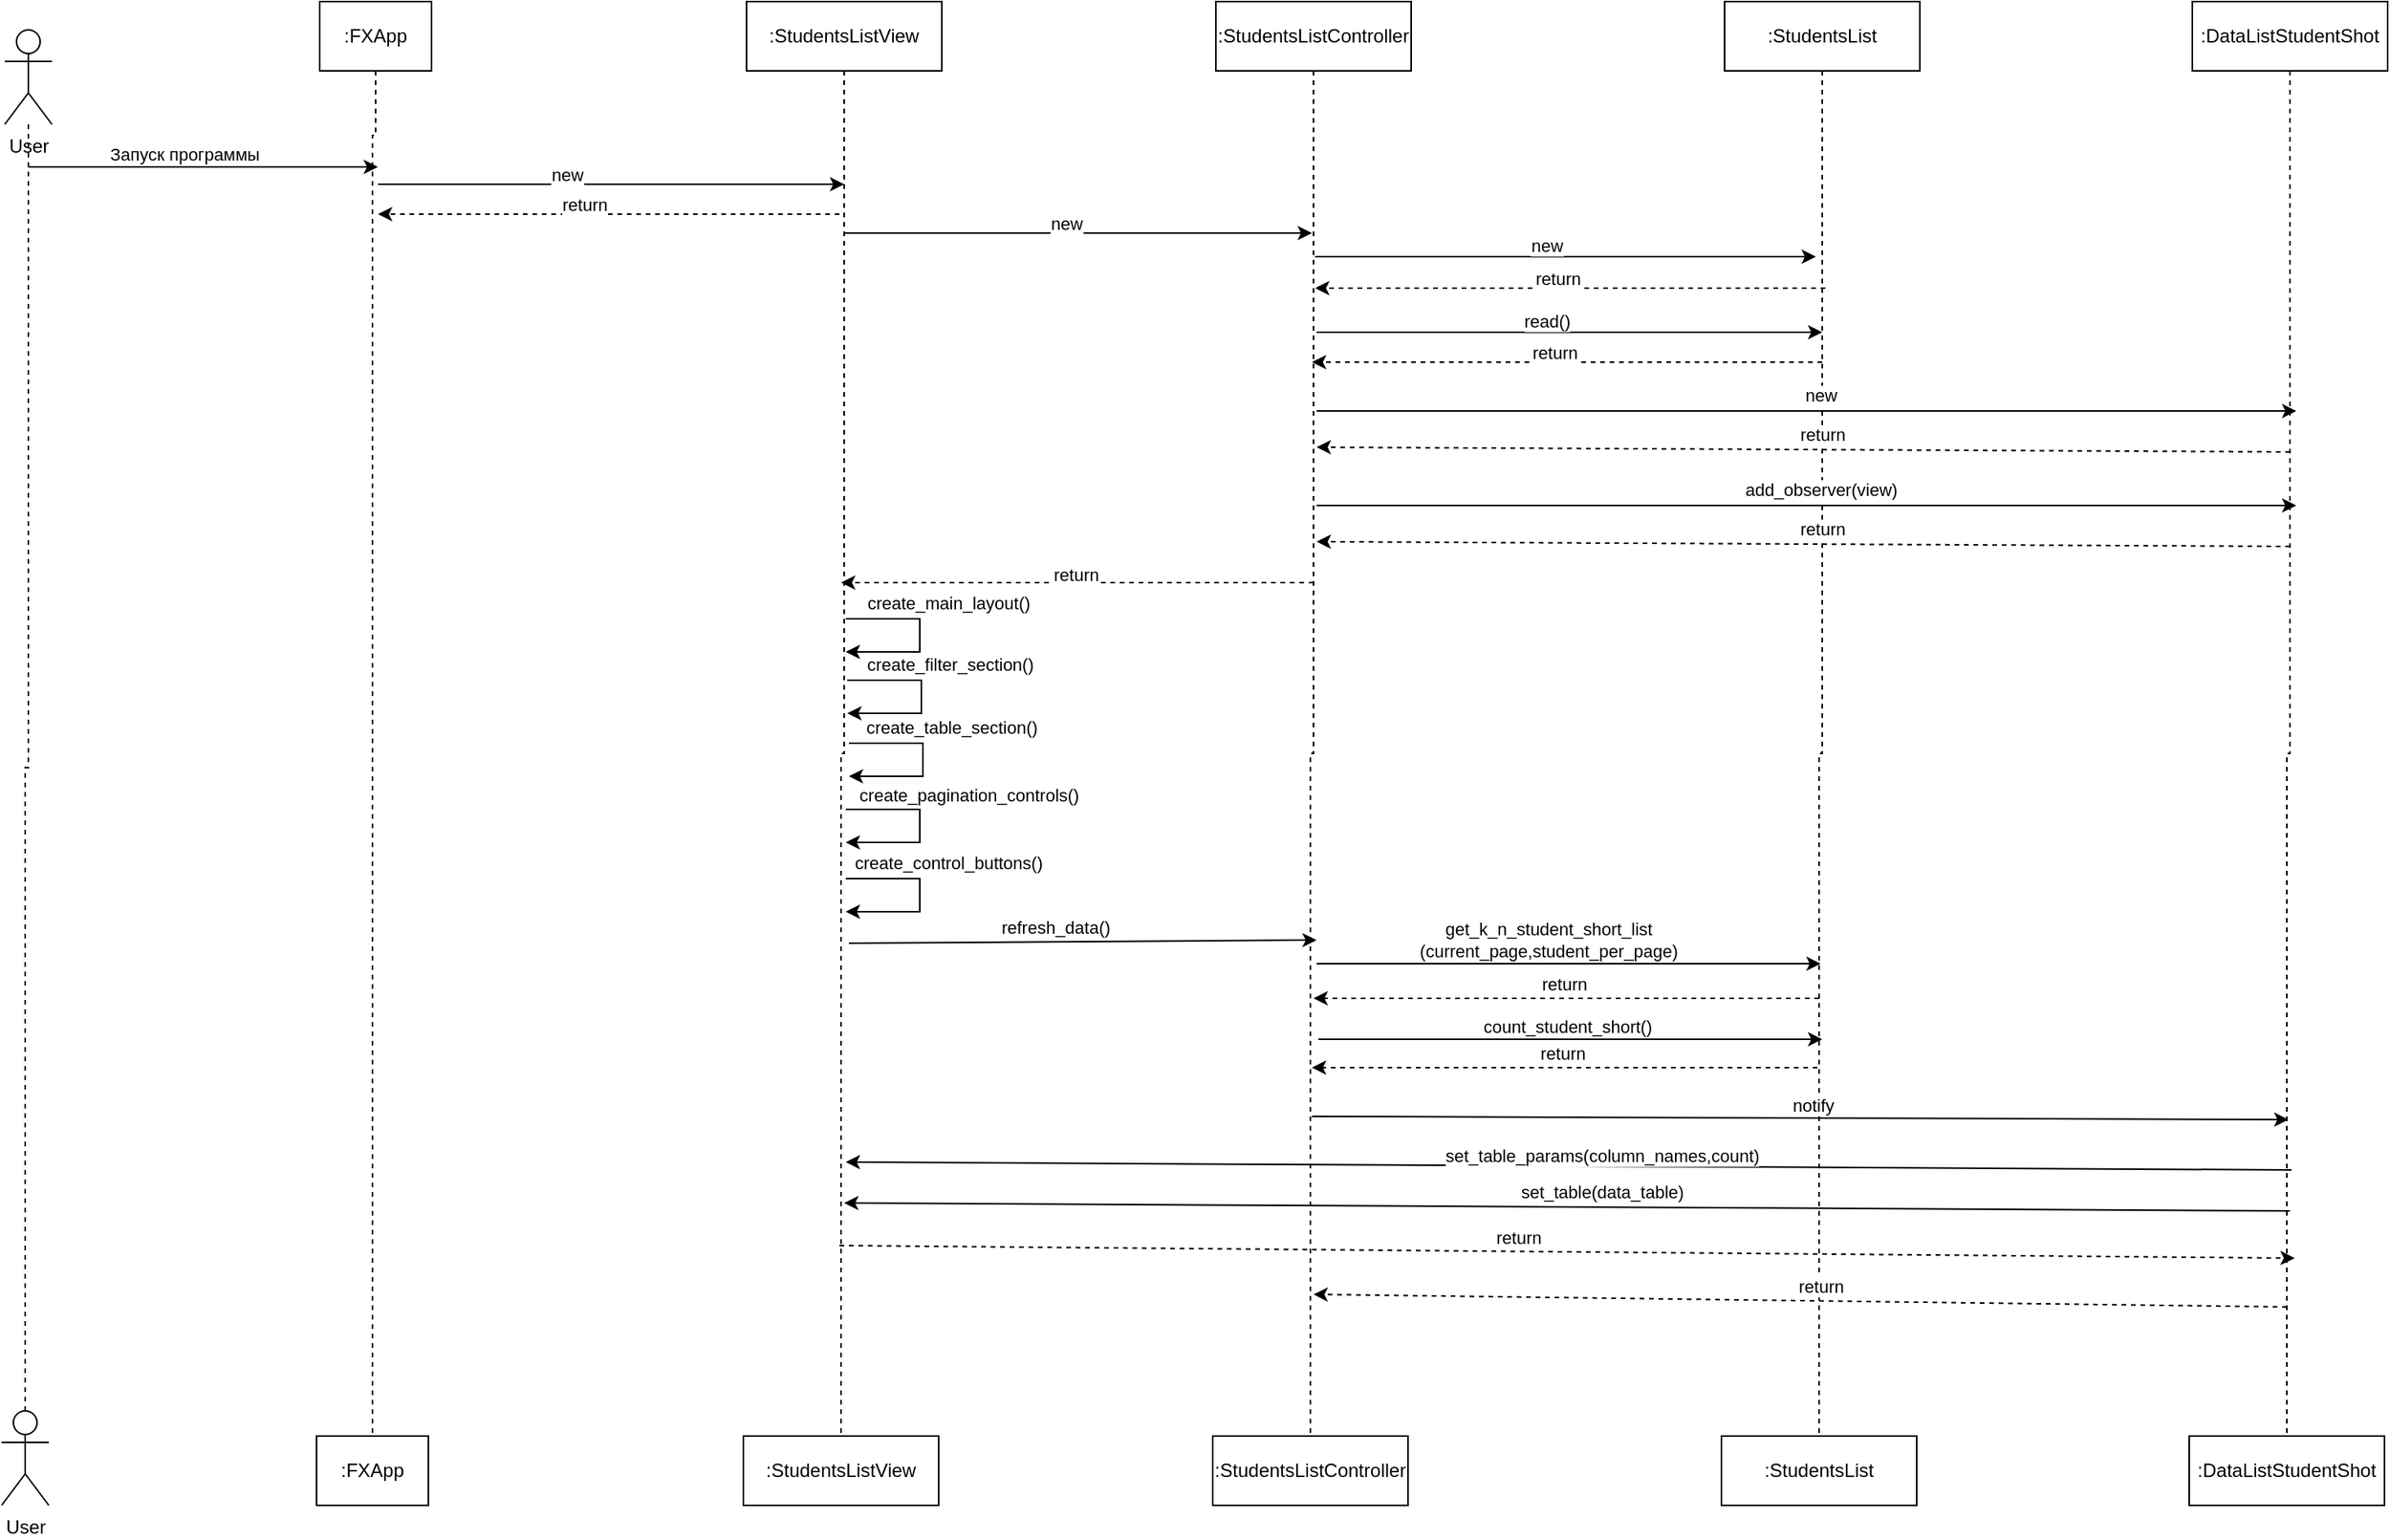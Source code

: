 <mxfile version="26.0.4">
  <diagram name="Page-1" id="13e1069c-82ec-6db2-03f1-153e76fe0fe0">
    <mxGraphModel dx="2380" dy="2783" grid="0" gridSize="10" guides="1" tooltips="1" connect="1" arrows="1" fold="1" page="0" pageScale="1" pageWidth="1100" pageHeight="850" background="none" math="0" shadow="0">
      <root>
        <mxCell id="0" />
        <mxCell id="1" parent="0" />
        <mxCell id="p90rFUK5QtBO_0U-2VlI-1" value="User" style="shape=umlActor;verticalLabelPosition=bottom;verticalAlign=top;html=1;outlineConnect=0;" vertex="1" parent="1">
          <mxGeometry x="-65" y="108" width="30" height="60" as="geometry" />
        </mxCell>
        <mxCell id="p90rFUK5QtBO_0U-2VlI-2" value="User" style="shape=umlActor;verticalLabelPosition=bottom;verticalAlign=top;html=1;outlineConnect=0;" vertex="1" parent="1">
          <mxGeometry x="-67" y="985" width="30" height="60" as="geometry" />
        </mxCell>
        <mxCell id="p90rFUK5QtBO_0U-2VlI-13" style="edgeStyle=orthogonalEdgeStyle;rounded=0;orthogonalLoop=1;jettySize=auto;html=1;exitX=0.5;exitY=1;exitDx=0;exitDy=0;entryX=0.5;entryY=0;entryDx=0;entryDy=0;endArrow=none;endFill=0;dashed=1;" edge="1" parent="1" source="p90rFUK5QtBO_0U-2VlI-5" target="p90rFUK5QtBO_0U-2VlI-6">
          <mxGeometry relative="1" as="geometry">
            <Array as="points">
              <mxPoint x="171" y="175" />
            </Array>
          </mxGeometry>
        </mxCell>
        <mxCell id="p90rFUK5QtBO_0U-2VlI-5" value=":FXApp" style="rounded=0;whiteSpace=wrap;html=1;" vertex="1" parent="1">
          <mxGeometry x="135" y="90" width="71" height="44" as="geometry" />
        </mxCell>
        <mxCell id="p90rFUK5QtBO_0U-2VlI-6" value=":FXApp" style="rounded=0;whiteSpace=wrap;html=1;" vertex="1" parent="1">
          <mxGeometry x="133" y="1001" width="71" height="44" as="geometry" />
        </mxCell>
        <mxCell id="p90rFUK5QtBO_0U-2VlI-14" style="edgeStyle=orthogonalEdgeStyle;rounded=0;orthogonalLoop=1;jettySize=auto;html=1;exitX=0.5;exitY=1;exitDx=0;exitDy=0;entryX=0.5;entryY=0;entryDx=0;entryDy=0;endArrow=none;endFill=0;dashed=1;" edge="1" parent="1" source="p90rFUK5QtBO_0U-2VlI-7" target="p90rFUK5QtBO_0U-2VlI-8">
          <mxGeometry relative="1" as="geometry" />
        </mxCell>
        <mxCell id="p90rFUK5QtBO_0U-2VlI-7" value=":StudentsListView" style="rounded=0;whiteSpace=wrap;html=1;" vertex="1" parent="1">
          <mxGeometry x="406" y="90" width="124" height="44" as="geometry" />
        </mxCell>
        <mxCell id="p90rFUK5QtBO_0U-2VlI-8" value=":StudentsListView" style="rounded=0;whiteSpace=wrap;html=1;" vertex="1" parent="1">
          <mxGeometry x="404" y="1001" width="124" height="44" as="geometry" />
        </mxCell>
        <mxCell id="p90rFUK5QtBO_0U-2VlI-15" style="edgeStyle=orthogonalEdgeStyle;rounded=0;orthogonalLoop=1;jettySize=auto;html=1;exitX=0.5;exitY=1;exitDx=0;exitDy=0;entryX=0.5;entryY=0;entryDx=0;entryDy=0;endArrow=none;endFill=0;dashed=1;" edge="1" parent="1" source="p90rFUK5QtBO_0U-2VlI-9" target="p90rFUK5QtBO_0U-2VlI-10">
          <mxGeometry relative="1" as="geometry" />
        </mxCell>
        <mxCell id="p90rFUK5QtBO_0U-2VlI-9" value=":StudentsListController" style="rounded=0;whiteSpace=wrap;html=1;" vertex="1" parent="1">
          <mxGeometry x="704" y="90" width="124" height="44" as="geometry" />
        </mxCell>
        <mxCell id="p90rFUK5QtBO_0U-2VlI-10" value=":StudentsListController" style="rounded=0;whiteSpace=wrap;html=1;" vertex="1" parent="1">
          <mxGeometry x="702" y="1001" width="124" height="44" as="geometry" />
        </mxCell>
        <mxCell id="p90rFUK5QtBO_0U-2VlI-16" style="edgeStyle=orthogonalEdgeStyle;rounded=0;orthogonalLoop=1;jettySize=auto;html=1;exitX=0.5;exitY=1;exitDx=0;exitDy=0;entryX=0.5;entryY=0;entryDx=0;entryDy=0;endArrow=none;endFill=0;dashed=1;" edge="1" parent="1" source="p90rFUK5QtBO_0U-2VlI-11" target="p90rFUK5QtBO_0U-2VlI-12">
          <mxGeometry relative="1" as="geometry" />
        </mxCell>
        <mxCell id="p90rFUK5QtBO_0U-2VlI-11" value=":StudentsList" style="rounded=0;whiteSpace=wrap;html=1;" vertex="1" parent="1">
          <mxGeometry x="1027" y="90" width="124" height="44" as="geometry" />
        </mxCell>
        <mxCell id="p90rFUK5QtBO_0U-2VlI-12" value=":StudentsList" style="rounded=0;whiteSpace=wrap;html=1;" vertex="1" parent="1">
          <mxGeometry x="1025" y="1001" width="124" height="44" as="geometry" />
        </mxCell>
        <mxCell id="p90rFUK5QtBO_0U-2VlI-17" value="" style="endArrow=classic;html=1;rounded=0;" edge="1" parent="1">
          <mxGeometry width="50" height="50" relative="1" as="geometry">
            <mxPoint x="-50" y="195" as="sourcePoint" />
            <mxPoint x="172" y="195" as="targetPoint" />
          </mxGeometry>
        </mxCell>
        <mxCell id="p90rFUK5QtBO_0U-2VlI-18" value="Запуск программы" style="edgeLabel;html=1;align=center;verticalAlign=middle;resizable=0;points=[];" vertex="1" connectable="0" parent="p90rFUK5QtBO_0U-2VlI-17">
          <mxGeometry x="-0.256" y="4" relative="1" as="geometry">
            <mxPoint x="16" y="-4" as="offset" />
          </mxGeometry>
        </mxCell>
        <mxCell id="p90rFUK5QtBO_0U-2VlI-19" value="" style="endArrow=classic;html=1;rounded=0;" edge="1" parent="1">
          <mxGeometry width="50" height="50" relative="1" as="geometry">
            <mxPoint x="172" y="206" as="sourcePoint" />
            <mxPoint x="468" y="206" as="targetPoint" />
          </mxGeometry>
        </mxCell>
        <mxCell id="p90rFUK5QtBO_0U-2VlI-20" value="new" style="edgeLabel;html=1;align=center;verticalAlign=middle;resizable=0;points=[];" vertex="1" connectable="0" parent="p90rFUK5QtBO_0U-2VlI-19">
          <mxGeometry x="-0.399" y="1" relative="1" as="geometry">
            <mxPoint x="31" y="-5" as="offset" />
          </mxGeometry>
        </mxCell>
        <mxCell id="p90rFUK5QtBO_0U-2VlI-21" value="" style="endArrow=classic;html=1;rounded=0;dashed=1;" edge="1" parent="1">
          <mxGeometry width="50" height="50" relative="1" as="geometry">
            <mxPoint x="465" y="225" as="sourcePoint" />
            <mxPoint x="172" y="225" as="targetPoint" />
          </mxGeometry>
        </mxCell>
        <mxCell id="p90rFUK5QtBO_0U-2VlI-22" value="return" style="edgeLabel;html=1;align=center;verticalAlign=middle;resizable=0;points=[];" vertex="1" connectable="0" parent="p90rFUK5QtBO_0U-2VlI-21">
          <mxGeometry x="0.129" y="-3" relative="1" as="geometry">
            <mxPoint x="3" y="-3" as="offset" />
          </mxGeometry>
        </mxCell>
        <mxCell id="p90rFUK5QtBO_0U-2VlI-23" value="" style="endArrow=classic;html=1;rounded=0;" edge="1" parent="1">
          <mxGeometry width="50" height="50" relative="1" as="geometry">
            <mxPoint x="468" y="237" as="sourcePoint" />
            <mxPoint x="765" y="237" as="targetPoint" />
          </mxGeometry>
        </mxCell>
        <mxCell id="p90rFUK5QtBO_0U-2VlI-25" value="new" style="edgeLabel;html=1;align=center;verticalAlign=middle;resizable=0;points=[];" vertex="1" connectable="0" parent="p90rFUK5QtBO_0U-2VlI-23">
          <mxGeometry x="-0.166" y="1" relative="1" as="geometry">
            <mxPoint x="17" y="-5" as="offset" />
          </mxGeometry>
        </mxCell>
        <mxCell id="p90rFUK5QtBO_0U-2VlI-24" style="edgeStyle=orthogonalEdgeStyle;rounded=0;orthogonalLoop=1;jettySize=auto;html=1;entryX=0.5;entryY=0;entryDx=0;entryDy=0;entryPerimeter=0;endArrow=none;endFill=0;dashed=1;" edge="1" parent="1" source="p90rFUK5QtBO_0U-2VlI-1" target="p90rFUK5QtBO_0U-2VlI-2">
          <mxGeometry relative="1" as="geometry" />
        </mxCell>
        <mxCell id="p90rFUK5QtBO_0U-2VlI-26" value="" style="endArrow=classic;html=1;rounded=0;" edge="1" parent="1">
          <mxGeometry width="50" height="50" relative="1" as="geometry">
            <mxPoint x="767" y="252" as="sourcePoint" />
            <mxPoint x="1085" y="252" as="targetPoint" />
          </mxGeometry>
        </mxCell>
        <mxCell id="p90rFUK5QtBO_0U-2VlI-27" value="new" style="edgeLabel;html=1;align=center;verticalAlign=middle;resizable=0;points=[];" vertex="1" connectable="0" parent="p90rFUK5QtBO_0U-2VlI-26">
          <mxGeometry x="-0.146" relative="1" as="geometry">
            <mxPoint x="11" y="-7" as="offset" />
          </mxGeometry>
        </mxCell>
        <mxCell id="p90rFUK5QtBO_0U-2VlI-28" value="" style="endArrow=classic;html=1;rounded=0;dashed=1;" edge="1" parent="1">
          <mxGeometry width="50" height="50" relative="1" as="geometry">
            <mxPoint x="1091" y="272" as="sourcePoint" />
            <mxPoint x="767" y="272" as="targetPoint" />
          </mxGeometry>
        </mxCell>
        <mxCell id="p90rFUK5QtBO_0U-2VlI-29" value="return" style="edgeLabel;html=1;align=center;verticalAlign=middle;resizable=0;points=[];" vertex="1" connectable="0" parent="p90rFUK5QtBO_0U-2VlI-28">
          <mxGeometry x="-0.163" relative="1" as="geometry">
            <mxPoint x="-35" y="-6" as="offset" />
          </mxGeometry>
        </mxCell>
        <mxCell id="p90rFUK5QtBO_0U-2VlI-30" value="" style="endArrow=classic;html=1;rounded=0;" edge="1" parent="1">
          <mxGeometry width="50" height="50" relative="1" as="geometry">
            <mxPoint x="768" y="300" as="sourcePoint" />
            <mxPoint x="1089" y="300" as="targetPoint" />
          </mxGeometry>
        </mxCell>
        <mxCell id="p90rFUK5QtBO_0U-2VlI-31" value="read()" style="edgeLabel;html=1;align=center;verticalAlign=middle;resizable=0;points=[];" vertex="1" connectable="0" parent="p90rFUK5QtBO_0U-2VlI-30">
          <mxGeometry x="-0.331" relative="1" as="geometry">
            <mxPoint x="38" y="-7" as="offset" />
          </mxGeometry>
        </mxCell>
        <mxCell id="p90rFUK5QtBO_0U-2VlI-32" value="" style="endArrow=classic;html=1;rounded=0;dashed=1;" edge="1" parent="1">
          <mxGeometry width="50" height="50" relative="1" as="geometry">
            <mxPoint x="1089" y="319" as="sourcePoint" />
            <mxPoint x="765" y="319" as="targetPoint" />
          </mxGeometry>
        </mxCell>
        <mxCell id="p90rFUK5QtBO_0U-2VlI-33" value="return" style="edgeLabel;html=1;align=center;verticalAlign=middle;resizable=0;points=[];" vertex="1" connectable="0" parent="p90rFUK5QtBO_0U-2VlI-32">
          <mxGeometry x="-0.163" relative="1" as="geometry">
            <mxPoint x="-35" y="-6" as="offset" />
          </mxGeometry>
        </mxCell>
        <mxCell id="p90rFUK5QtBO_0U-2VlI-34" style="edgeStyle=orthogonalEdgeStyle;rounded=0;orthogonalLoop=1;jettySize=auto;html=1;exitX=0.5;exitY=1;exitDx=0;exitDy=0;entryX=0.5;entryY=0;entryDx=0;entryDy=0;endArrow=none;endFill=0;dashed=1;" edge="1" parent="1" source="p90rFUK5QtBO_0U-2VlI-35" target="p90rFUK5QtBO_0U-2VlI-36">
          <mxGeometry relative="1" as="geometry" />
        </mxCell>
        <mxCell id="p90rFUK5QtBO_0U-2VlI-35" value=":DataListStudentShot" style="rounded=0;whiteSpace=wrap;html=1;" vertex="1" parent="1">
          <mxGeometry x="1324" y="90" width="124" height="44" as="geometry" />
        </mxCell>
        <mxCell id="p90rFUK5QtBO_0U-2VlI-36" value=":DataListStudentShot" style="rounded=0;whiteSpace=wrap;html=1;" vertex="1" parent="1">
          <mxGeometry x="1322" y="1001" width="124" height="44" as="geometry" />
        </mxCell>
        <mxCell id="p90rFUK5QtBO_0U-2VlI-37" value="" style="endArrow=classic;html=1;rounded=0;" edge="1" parent="1">
          <mxGeometry width="50" height="50" relative="1" as="geometry">
            <mxPoint x="768" y="350" as="sourcePoint" />
            <mxPoint x="1390" y="350" as="targetPoint" />
          </mxGeometry>
        </mxCell>
        <mxCell id="p90rFUK5QtBO_0U-2VlI-38" value="new" style="edgeLabel;html=1;align=center;verticalAlign=middle;resizable=0;points=[];" vertex="1" connectable="0" parent="p90rFUK5QtBO_0U-2VlI-37">
          <mxGeometry x="0.216" relative="1" as="geometry">
            <mxPoint x="-58" y="-10" as="offset" />
          </mxGeometry>
        </mxCell>
        <mxCell id="p90rFUK5QtBO_0U-2VlI-39" value="" style="endArrow=classic;html=1;rounded=0;dashed=1;" edge="1" parent="1">
          <mxGeometry width="50" height="50" relative="1" as="geometry">
            <mxPoint x="1386" y="376" as="sourcePoint" />
            <mxPoint x="768" y="373" as="targetPoint" />
          </mxGeometry>
        </mxCell>
        <mxCell id="p90rFUK5QtBO_0U-2VlI-40" value="return" style="edgeLabel;html=1;align=center;verticalAlign=middle;resizable=0;points=[];" vertex="1" connectable="0" parent="p90rFUK5QtBO_0U-2VlI-39">
          <mxGeometry x="-0.039" y="1" relative="1" as="geometry">
            <mxPoint y="-11" as="offset" />
          </mxGeometry>
        </mxCell>
        <mxCell id="p90rFUK5QtBO_0U-2VlI-41" value="" style="endArrow=classic;html=1;rounded=0;" edge="1" parent="1">
          <mxGeometry width="50" height="50" relative="1" as="geometry">
            <mxPoint x="768" y="410" as="sourcePoint" />
            <mxPoint x="1390" y="410" as="targetPoint" />
          </mxGeometry>
        </mxCell>
        <mxCell id="p90rFUK5QtBO_0U-2VlI-42" value="add_observer(view)" style="edgeLabel;html=1;align=center;verticalAlign=middle;resizable=0;points=[];" vertex="1" connectable="0" parent="p90rFUK5QtBO_0U-2VlI-41">
          <mxGeometry x="0.216" relative="1" as="geometry">
            <mxPoint x="-58" y="-10" as="offset" />
          </mxGeometry>
        </mxCell>
        <mxCell id="p90rFUK5QtBO_0U-2VlI-43" value="" style="endArrow=classic;html=1;rounded=0;dashed=1;" edge="1" parent="1">
          <mxGeometry width="50" height="50" relative="1" as="geometry">
            <mxPoint x="1386" y="436" as="sourcePoint" />
            <mxPoint x="768" y="433" as="targetPoint" />
          </mxGeometry>
        </mxCell>
        <mxCell id="p90rFUK5QtBO_0U-2VlI-44" value="return" style="edgeLabel;html=1;align=center;verticalAlign=middle;resizable=0;points=[];" vertex="1" connectable="0" parent="p90rFUK5QtBO_0U-2VlI-43">
          <mxGeometry x="-0.039" y="1" relative="1" as="geometry">
            <mxPoint y="-11" as="offset" />
          </mxGeometry>
        </mxCell>
        <mxCell id="p90rFUK5QtBO_0U-2VlI-45" value="" style="endArrow=classic;html=1;rounded=0;dashed=1;" edge="1" parent="1">
          <mxGeometry width="50" height="50" relative="1" as="geometry">
            <mxPoint x="766" y="459" as="sourcePoint" />
            <mxPoint x="466" y="459" as="targetPoint" />
          </mxGeometry>
        </mxCell>
        <mxCell id="p90rFUK5QtBO_0U-2VlI-46" value="return" style="edgeLabel;html=1;align=center;verticalAlign=middle;resizable=0;points=[];" vertex="1" connectable="0" parent="p90rFUK5QtBO_0U-2VlI-45">
          <mxGeometry x="-0.093" relative="1" as="geometry">
            <mxPoint x="-15" y="-5" as="offset" />
          </mxGeometry>
        </mxCell>
        <mxCell id="p90rFUK5QtBO_0U-2VlI-48" value="" style="endArrow=classic;html=1;rounded=0;" edge="1" parent="1">
          <mxGeometry width="50" height="50" relative="1" as="geometry">
            <mxPoint x="469" y="482" as="sourcePoint" />
            <mxPoint x="469" y="503" as="targetPoint" />
            <Array as="points">
              <mxPoint x="516" y="482" />
              <mxPoint x="516" y="503" />
            </Array>
          </mxGeometry>
        </mxCell>
        <mxCell id="p90rFUK5QtBO_0U-2VlI-49" value="create_main_layout()" style="edgeLabel;html=1;align=center;verticalAlign=middle;resizable=0;points=[];" vertex="1" connectable="0" parent="p90rFUK5QtBO_0U-2VlI-48">
          <mxGeometry x="-0.496" relative="1" as="geometry">
            <mxPoint x="36" y="-10" as="offset" />
          </mxGeometry>
        </mxCell>
        <mxCell id="p90rFUK5QtBO_0U-2VlI-50" value="" style="endArrow=classic;html=1;rounded=0;" edge="1" parent="1">
          <mxGeometry width="50" height="50" relative="1" as="geometry">
            <mxPoint x="470" y="521" as="sourcePoint" />
            <mxPoint x="470" y="542" as="targetPoint" />
            <Array as="points">
              <mxPoint x="517" y="521" />
              <mxPoint x="517" y="542" />
            </Array>
          </mxGeometry>
        </mxCell>
        <mxCell id="p90rFUK5QtBO_0U-2VlI-51" value="create_filter_section()" style="edgeLabel;html=1;align=center;verticalAlign=middle;resizable=0;points=[];" vertex="1" connectable="0" parent="p90rFUK5QtBO_0U-2VlI-50">
          <mxGeometry x="-0.496" relative="1" as="geometry">
            <mxPoint x="36" y="-10" as="offset" />
          </mxGeometry>
        </mxCell>
        <mxCell id="p90rFUK5QtBO_0U-2VlI-52" value="" style="endArrow=classic;html=1;rounded=0;" edge="1" parent="1">
          <mxGeometry width="50" height="50" relative="1" as="geometry">
            <mxPoint x="471" y="561" as="sourcePoint" />
            <mxPoint x="471" y="582" as="targetPoint" />
            <Array as="points">
              <mxPoint x="518" y="561" />
              <mxPoint x="518" y="582" />
            </Array>
          </mxGeometry>
        </mxCell>
        <mxCell id="p90rFUK5QtBO_0U-2VlI-53" value="create_table_section()" style="edgeLabel;html=1;align=center;verticalAlign=middle;resizable=0;points=[];" vertex="1" connectable="0" parent="p90rFUK5QtBO_0U-2VlI-52">
          <mxGeometry x="-0.496" relative="1" as="geometry">
            <mxPoint x="36" y="-10" as="offset" />
          </mxGeometry>
        </mxCell>
        <mxCell id="p90rFUK5QtBO_0U-2VlI-54" value="" style="endArrow=classic;html=1;rounded=0;" edge="1" parent="1">
          <mxGeometry width="50" height="50" relative="1" as="geometry">
            <mxPoint x="469" y="603" as="sourcePoint" />
            <mxPoint x="469" y="624" as="targetPoint" />
            <Array as="points">
              <mxPoint x="516" y="603" />
              <mxPoint x="516" y="624" />
            </Array>
          </mxGeometry>
        </mxCell>
        <mxCell id="p90rFUK5QtBO_0U-2VlI-55" value="create_pagination_controls()" style="edgeLabel;html=1;align=center;verticalAlign=middle;resizable=0;points=[];" vertex="1" connectable="0" parent="p90rFUK5QtBO_0U-2VlI-54">
          <mxGeometry x="-0.496" relative="1" as="geometry">
            <mxPoint x="49" y="-9" as="offset" />
          </mxGeometry>
        </mxCell>
        <mxCell id="p90rFUK5QtBO_0U-2VlI-56" value="" style="endArrow=classic;html=1;rounded=0;" edge="1" parent="1">
          <mxGeometry width="50" height="50" relative="1" as="geometry">
            <mxPoint x="469" y="647" as="sourcePoint" />
            <mxPoint x="469" y="668" as="targetPoint" />
            <Array as="points">
              <mxPoint x="516" y="647" />
              <mxPoint x="516" y="668" />
            </Array>
          </mxGeometry>
        </mxCell>
        <mxCell id="p90rFUK5QtBO_0U-2VlI-57" value="create_control_buttons()" style="edgeLabel;html=1;align=center;verticalAlign=middle;resizable=0;points=[];" vertex="1" connectable="0" parent="p90rFUK5QtBO_0U-2VlI-56">
          <mxGeometry x="-0.496" relative="1" as="geometry">
            <mxPoint x="36" y="-10" as="offset" />
          </mxGeometry>
        </mxCell>
        <mxCell id="p90rFUK5QtBO_0U-2VlI-58" value="" style="endArrow=classic;html=1;rounded=0;" edge="1" parent="1">
          <mxGeometry width="50" height="50" relative="1" as="geometry">
            <mxPoint x="471" y="688" as="sourcePoint" />
            <mxPoint x="768" y="686" as="targetPoint" />
          </mxGeometry>
        </mxCell>
        <mxCell id="p90rFUK5QtBO_0U-2VlI-60" value="refresh_data()" style="edgeLabel;html=1;align=center;verticalAlign=middle;resizable=0;points=[];" vertex="1" connectable="0" parent="p90rFUK5QtBO_0U-2VlI-58">
          <mxGeometry x="-0.172" relative="1" as="geometry">
            <mxPoint x="8" y="-9" as="offset" />
          </mxGeometry>
        </mxCell>
        <mxCell id="p90rFUK5QtBO_0U-2VlI-61" value="" style="endArrow=classic;html=1;rounded=0;" edge="1" parent="1">
          <mxGeometry width="50" height="50" relative="1" as="geometry">
            <mxPoint x="768" y="701" as="sourcePoint" />
            <mxPoint x="1088" y="701" as="targetPoint" />
          </mxGeometry>
        </mxCell>
        <mxCell id="p90rFUK5QtBO_0U-2VlI-62" value="get_k_n_student_short_list&lt;div&gt;(current_page,student_per_page)&lt;/div&gt;" style="edgeLabel;html=1;align=center;verticalAlign=middle;resizable=0;points=[];" vertex="1" connectable="0" parent="p90rFUK5QtBO_0U-2VlI-61">
          <mxGeometry x="-0.312" y="1" relative="1" as="geometry">
            <mxPoint x="37" y="-14" as="offset" />
          </mxGeometry>
        </mxCell>
        <mxCell id="p90rFUK5QtBO_0U-2VlI-63" value="" style="endArrow=classic;html=1;rounded=0;dashed=1;" edge="1" parent="1">
          <mxGeometry width="50" height="50" relative="1" as="geometry">
            <mxPoint x="1087" y="723" as="sourcePoint" />
            <mxPoint x="766" y="723" as="targetPoint" />
          </mxGeometry>
        </mxCell>
        <mxCell id="p90rFUK5QtBO_0U-2VlI-64" value="return" style="edgeLabel;html=1;align=center;verticalAlign=middle;resizable=0;points=[];" vertex="1" connectable="0" parent="p90rFUK5QtBO_0U-2VlI-63">
          <mxGeometry x="-0.525" y="1" relative="1" as="geometry">
            <mxPoint x="-86" y="-10" as="offset" />
          </mxGeometry>
        </mxCell>
        <mxCell id="p90rFUK5QtBO_0U-2VlI-65" value="" style="endArrow=classic;html=1;rounded=0;" edge="1" parent="1">
          <mxGeometry width="50" height="50" relative="1" as="geometry">
            <mxPoint x="769" y="749" as="sourcePoint" />
            <mxPoint x="1089" y="749" as="targetPoint" />
          </mxGeometry>
        </mxCell>
        <mxCell id="p90rFUK5QtBO_0U-2VlI-66" value="count_student_short()" style="edgeLabel;html=1;align=center;verticalAlign=middle;resizable=0;points=[];" vertex="1" connectable="0" parent="p90rFUK5QtBO_0U-2VlI-65">
          <mxGeometry x="0.121" y="1" relative="1" as="geometry">
            <mxPoint x="-22" y="-7" as="offset" />
          </mxGeometry>
        </mxCell>
        <mxCell id="p90rFUK5QtBO_0U-2VlI-67" value="" style="endArrow=classic;html=1;rounded=0;dashed=1;" edge="1" parent="1">
          <mxGeometry width="50" height="50" relative="1" as="geometry">
            <mxPoint x="1086" y="767" as="sourcePoint" />
            <mxPoint x="765" y="767" as="targetPoint" />
          </mxGeometry>
        </mxCell>
        <mxCell id="p90rFUK5QtBO_0U-2VlI-68" value="return" style="edgeLabel;html=1;align=center;verticalAlign=middle;resizable=0;points=[];" vertex="1" connectable="0" parent="p90rFUK5QtBO_0U-2VlI-67">
          <mxGeometry x="-0.525" y="1" relative="1" as="geometry">
            <mxPoint x="-86" y="-10" as="offset" />
          </mxGeometry>
        </mxCell>
        <mxCell id="p90rFUK5QtBO_0U-2VlI-69" value="" style="endArrow=classic;html=1;rounded=0;" edge="1" parent="1">
          <mxGeometry width="50" height="50" relative="1" as="geometry">
            <mxPoint x="765" y="798" as="sourcePoint" />
            <mxPoint x="1385" y="800" as="targetPoint" />
          </mxGeometry>
        </mxCell>
        <mxCell id="p90rFUK5QtBO_0U-2VlI-70" value="notify" style="edgeLabel;html=1;align=center;verticalAlign=middle;resizable=0;points=[];" vertex="1" connectable="0" parent="p90rFUK5QtBO_0U-2VlI-69">
          <mxGeometry x="0.038" relative="1" as="geometry">
            <mxPoint x="-4" y="-8" as="offset" />
          </mxGeometry>
        </mxCell>
        <mxCell id="p90rFUK5QtBO_0U-2VlI-71" value="" style="endArrow=classic;html=1;rounded=0;" edge="1" parent="1">
          <mxGeometry width="50" height="50" relative="1" as="geometry">
            <mxPoint x="1387" y="832" as="sourcePoint" />
            <mxPoint x="469" y="827" as="targetPoint" />
          </mxGeometry>
        </mxCell>
        <mxCell id="p90rFUK5QtBO_0U-2VlI-72" value="set_table_params(column_names,count)" style="edgeLabel;html=1;align=center;verticalAlign=middle;resizable=0;points=[];" vertex="1" connectable="0" parent="p90rFUK5QtBO_0U-2VlI-71">
          <mxGeometry x="-0.034" relative="1" as="geometry">
            <mxPoint x="5" y="-7" as="offset" />
          </mxGeometry>
        </mxCell>
        <mxCell id="p90rFUK5QtBO_0U-2VlI-73" value="" style="endArrow=classic;html=1;rounded=0;" edge="1" parent="1">
          <mxGeometry width="50" height="50" relative="1" as="geometry">
            <mxPoint x="1386" y="858" as="sourcePoint" />
            <mxPoint x="468" y="853" as="targetPoint" />
          </mxGeometry>
        </mxCell>
        <mxCell id="p90rFUK5QtBO_0U-2VlI-74" value="set_table(data_table)" style="edgeLabel;html=1;align=center;verticalAlign=middle;resizable=0;points=[];" vertex="1" connectable="0" parent="p90rFUK5QtBO_0U-2VlI-73">
          <mxGeometry x="-0.034" relative="1" as="geometry">
            <mxPoint x="6" y="-10" as="offset" />
          </mxGeometry>
        </mxCell>
        <mxCell id="p90rFUK5QtBO_0U-2VlI-75" value="" style="endArrow=classic;html=1;rounded=0;dashed=1;" edge="1" parent="1">
          <mxGeometry width="50" height="50" relative="1" as="geometry">
            <mxPoint x="465" y="880" as="sourcePoint" />
            <mxPoint x="1389" y="888" as="targetPoint" />
          </mxGeometry>
        </mxCell>
        <mxCell id="p90rFUK5QtBO_0U-2VlI-76" value="return" style="edgeLabel;html=1;align=center;verticalAlign=middle;resizable=0;points=[];" vertex="1" connectable="0" parent="p90rFUK5QtBO_0U-2VlI-75">
          <mxGeometry x="0.114" y="2" relative="1" as="geometry">
            <mxPoint x="-84" y="-8" as="offset" />
          </mxGeometry>
        </mxCell>
        <mxCell id="p90rFUK5QtBO_0U-2VlI-79" value="" style="endArrow=classic;html=1;rounded=0;dashed=1;" edge="1" parent="1">
          <mxGeometry width="50" height="50" relative="1" as="geometry">
            <mxPoint x="1384" y="919" as="sourcePoint" />
            <mxPoint x="766" y="911" as="targetPoint" />
          </mxGeometry>
        </mxCell>
        <mxCell id="p90rFUK5QtBO_0U-2VlI-80" value="return" style="edgeLabel;html=1;align=center;verticalAlign=middle;resizable=0;points=[];" vertex="1" connectable="0" parent="p90rFUK5QtBO_0U-2VlI-79">
          <mxGeometry x="-0.088" y="-2" relative="1" as="geometry">
            <mxPoint x="-14" y="-8" as="offset" />
          </mxGeometry>
        </mxCell>
      </root>
    </mxGraphModel>
  </diagram>
</mxfile>
